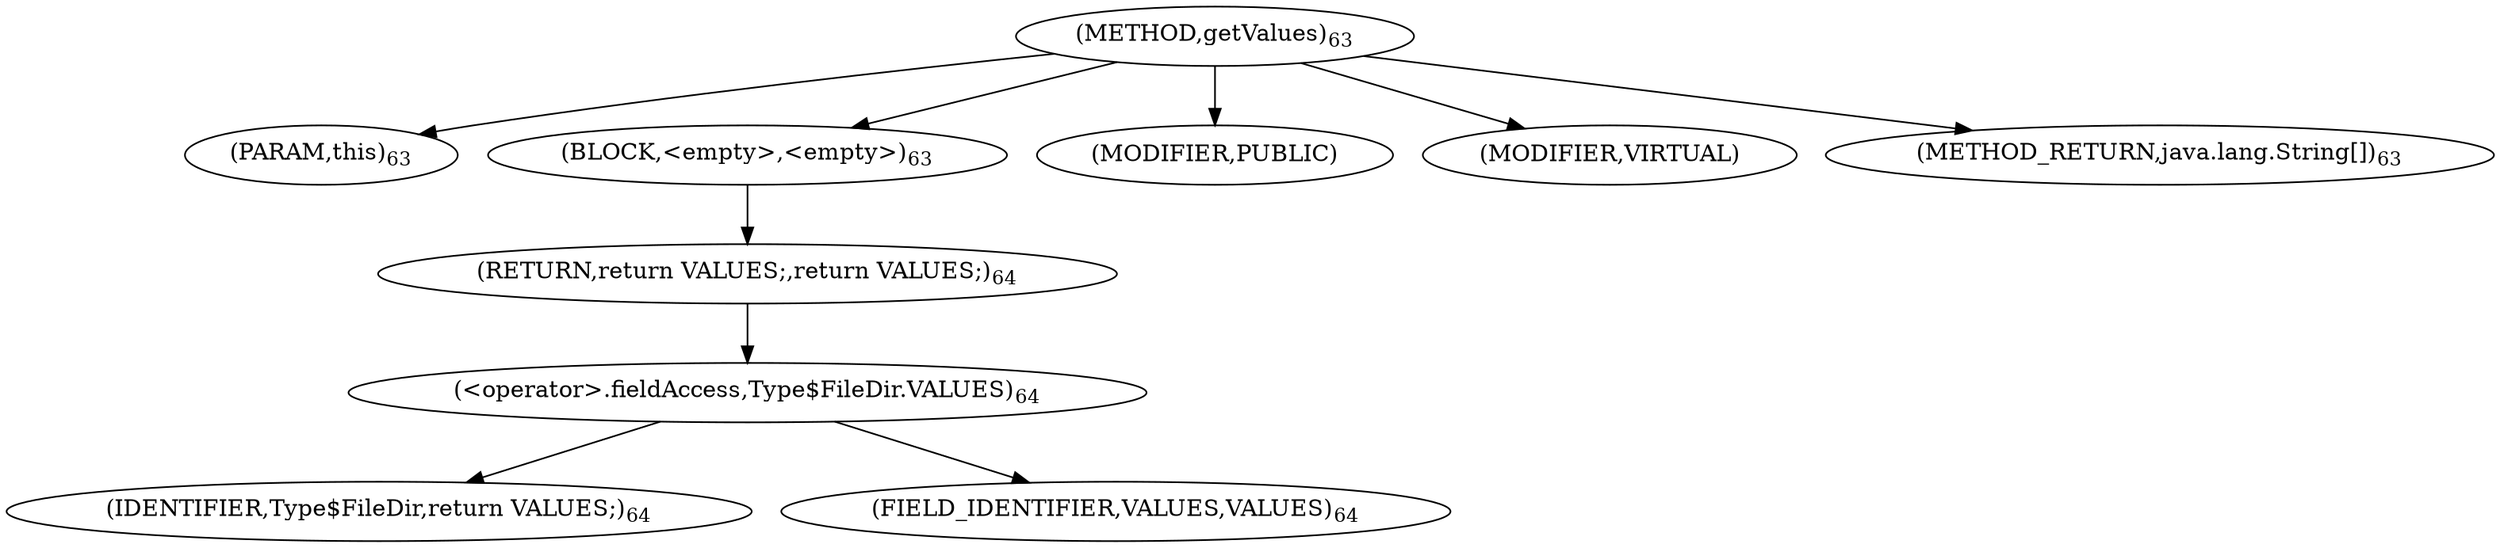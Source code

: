 digraph "getValues" {  
"56" [label = <(METHOD,getValues)<SUB>63</SUB>> ]
"57" [label = <(PARAM,this)<SUB>63</SUB>> ]
"58" [label = <(BLOCK,&lt;empty&gt;,&lt;empty&gt;)<SUB>63</SUB>> ]
"59" [label = <(RETURN,return VALUES;,return VALUES;)<SUB>64</SUB>> ]
"60" [label = <(&lt;operator&gt;.fieldAccess,Type$FileDir.VALUES)<SUB>64</SUB>> ]
"61" [label = <(IDENTIFIER,Type$FileDir,return VALUES;)<SUB>64</SUB>> ]
"62" [label = <(FIELD_IDENTIFIER,VALUES,VALUES)<SUB>64</SUB>> ]
"63" [label = <(MODIFIER,PUBLIC)> ]
"64" [label = <(MODIFIER,VIRTUAL)> ]
"65" [label = <(METHOD_RETURN,java.lang.String[])<SUB>63</SUB>> ]
  "56" -> "57" 
  "56" -> "58" 
  "56" -> "63" 
  "56" -> "64" 
  "56" -> "65" 
  "58" -> "59" 
  "59" -> "60" 
  "60" -> "61" 
  "60" -> "62" 
}
